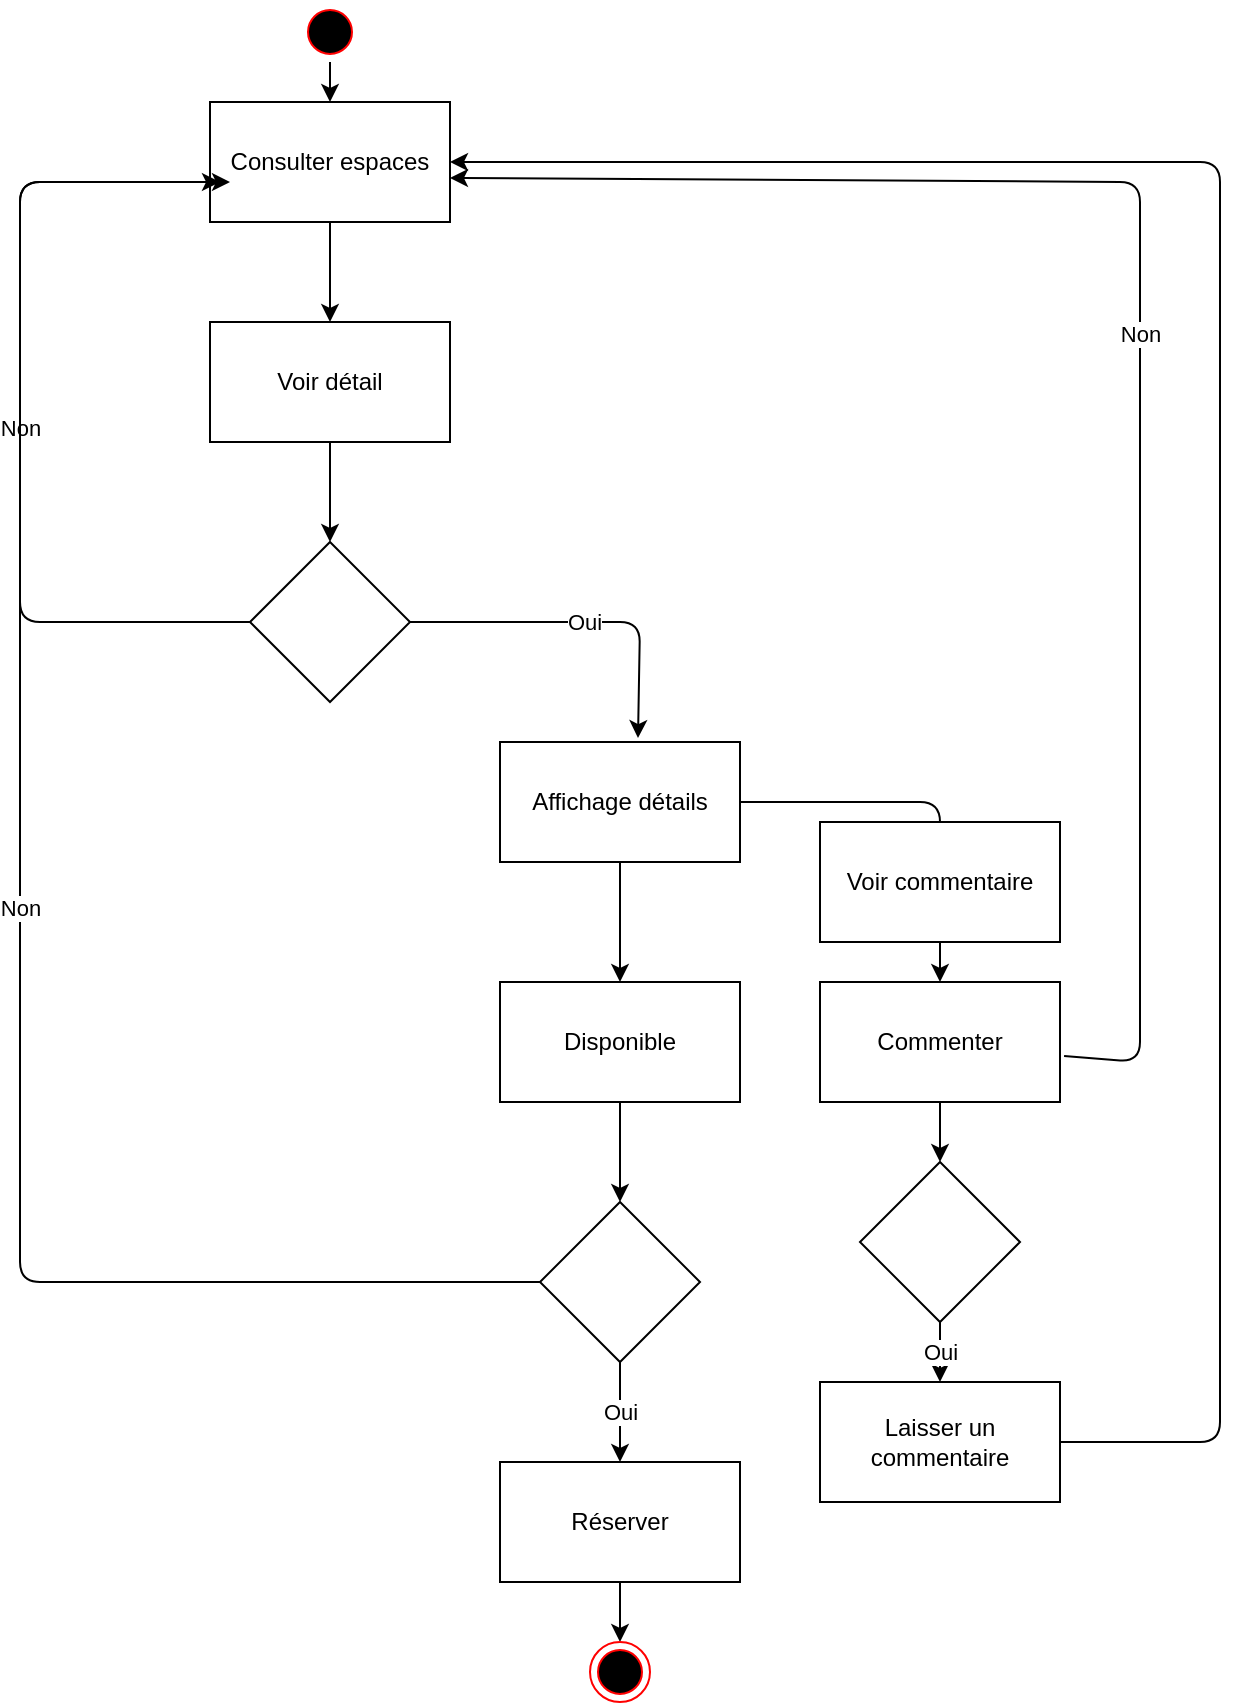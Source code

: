 <mxfile>
    <diagram id="8J0EQckD0JHsColRhaYY" name="Page-1">
        <mxGraphModel dx="997" dy="937" grid="1" gridSize="10" guides="1" tooltips="1" connect="1" arrows="1" fold="1" page="1" pageScale="1" pageWidth="850" pageHeight="1100" math="0" shadow="0">
            <root>
                <mxCell id="0"/>
                <mxCell id="1" parent="0"/>
                <mxCell id="8" value="" style="edgeStyle=none;html=1;" edge="1" parent="1" source="2">
                    <mxGeometry relative="1" as="geometry">
                        <mxPoint x="395" y="190" as="targetPoint"/>
                    </mxGeometry>
                </mxCell>
                <mxCell id="2" value="Consulter espaces" style="rounded=0;whiteSpace=wrap;html=1;" vertex="1" parent="1">
                    <mxGeometry x="335" y="80" width="120" height="60" as="geometry"/>
                </mxCell>
                <mxCell id="6" value="" style="edgeStyle=none;html=1;" edge="1" parent="1" source="3" target="2">
                    <mxGeometry relative="1" as="geometry"/>
                </mxCell>
                <mxCell id="3" value="" style="ellipse;html=1;shape=startState;fillColor=#000000;strokeColor=#ff0000;" vertex="1" parent="1">
                    <mxGeometry x="380" y="30" width="30" height="30" as="geometry"/>
                </mxCell>
                <mxCell id="11" value="" style="edgeStyle=none;html=1;" edge="1" parent="1" source="9" target="10">
                    <mxGeometry relative="1" as="geometry"/>
                </mxCell>
                <mxCell id="9" value="Voir détail" style="rounded=0;whiteSpace=wrap;html=1;" vertex="1" parent="1">
                    <mxGeometry x="335" y="190" width="120" height="60" as="geometry"/>
                </mxCell>
                <mxCell id="10" value="" style="rhombus;whiteSpace=wrap;html=1;" vertex="1" parent="1">
                    <mxGeometry x="355" y="300" width="80" height="80" as="geometry"/>
                </mxCell>
                <mxCell id="17" value="" style="edgeStyle=none;html=1;" edge="1" parent="1" source="12" target="16">
                    <mxGeometry relative="1" as="geometry"/>
                </mxCell>
                <mxCell id="12" value="Affichage détails" style="rounded=0;whiteSpace=wrap;html=1;" vertex="1" parent="1">
                    <mxGeometry x="480" y="400" width="120" height="60" as="geometry"/>
                </mxCell>
                <mxCell id="14" value="Oui" style="endArrow=classic;html=1;exitX=1;exitY=0.5;exitDx=0;exitDy=0;entryX=0.575;entryY=-0.033;entryDx=0;entryDy=0;entryPerimeter=0;" edge="1" parent="1" source="10" target="12">
                    <mxGeometry width="50" height="50" relative="1" as="geometry">
                        <mxPoint x="510" y="340" as="sourcePoint"/>
                        <mxPoint x="560" y="290" as="targetPoint"/>
                        <Array as="points">
                            <mxPoint x="490" y="340"/>
                            <mxPoint x="550" y="340"/>
                        </Array>
                    </mxGeometry>
                </mxCell>
                <mxCell id="15" value="Non" style="endArrow=classic;html=1;exitX=0;exitY=0.5;exitDx=0;exitDy=0;" edge="1" parent="1" source="10">
                    <mxGeometry x="-0.023" width="50" height="50" relative="1" as="geometry">
                        <mxPoint x="445" y="350" as="sourcePoint"/>
                        <mxPoint x="340" y="120" as="targetPoint"/>
                        <Array as="points">
                            <mxPoint x="240" y="340"/>
                            <mxPoint x="240" y="120"/>
                        </Array>
                        <mxPoint as="offset"/>
                    </mxGeometry>
                </mxCell>
                <mxCell id="19" value="" style="edgeStyle=none;html=1;" edge="1" parent="1" source="16" target="18">
                    <mxGeometry relative="1" as="geometry"/>
                </mxCell>
                <mxCell id="16" value="Disponible" style="rounded=0;whiteSpace=wrap;html=1;" vertex="1" parent="1">
                    <mxGeometry x="480" y="520" width="120" height="60" as="geometry"/>
                </mxCell>
                <mxCell id="22" value="Oui" style="edgeStyle=none;html=1;" edge="1" parent="1" source="18" target="21">
                    <mxGeometry relative="1" as="geometry"/>
                </mxCell>
                <mxCell id="18" value="" style="rhombus;whiteSpace=wrap;html=1;" vertex="1" parent="1">
                    <mxGeometry x="500" y="630" width="80" height="80" as="geometry"/>
                </mxCell>
                <mxCell id="20" value="Non" style="endArrow=classic;html=1;entryX=0;entryY=0.5;entryDx=0;entryDy=0;exitX=0;exitY=0.5;exitDx=0;exitDy=0;" edge="1" parent="1" source="18">
                    <mxGeometry x="-0.023" width="50" height="50" relative="1" as="geometry">
                        <mxPoint x="280" y="580" as="sourcePoint"/>
                        <mxPoint x="345" y="120" as="targetPoint"/>
                        <Array as="points">
                            <mxPoint x="240" y="670"/>
                            <mxPoint x="240" y="350"/>
                            <mxPoint x="240" y="120"/>
                        </Array>
                        <mxPoint as="offset"/>
                    </mxGeometry>
                </mxCell>
                <mxCell id="24" value="" style="edgeStyle=none;html=1;" edge="1" parent="1" source="21" target="23">
                    <mxGeometry relative="1" as="geometry"/>
                </mxCell>
                <mxCell id="21" value="Réserver" style="rounded=0;whiteSpace=wrap;html=1;" vertex="1" parent="1">
                    <mxGeometry x="480" y="760" width="120" height="60" as="geometry"/>
                </mxCell>
                <mxCell id="23" value="" style="ellipse;html=1;shape=endState;fillColor=#000000;strokeColor=#ff0000;" vertex="1" parent="1">
                    <mxGeometry x="525" y="850" width="30" height="30" as="geometry"/>
                </mxCell>
                <mxCell id="28" value="" style="edgeStyle=none;html=1;" edge="1" parent="1" source="25" target="27">
                    <mxGeometry relative="1" as="geometry"/>
                </mxCell>
                <mxCell id="25" value="Commenter" style="rounded=0;whiteSpace=wrap;html=1;" vertex="1" parent="1">
                    <mxGeometry x="640" y="520" width="120" height="60" as="geometry"/>
                </mxCell>
                <mxCell id="26" value="" style="edgeStyle=none;html=1;exitX=1;exitY=0.5;exitDx=0;exitDy=0;entryX=0.5;entryY=0;entryDx=0;entryDy=0;" edge="1" parent="1" source="12" target="25">
                    <mxGeometry relative="1" as="geometry">
                        <mxPoint x="550" y="470" as="sourcePoint"/>
                        <mxPoint x="550" y="530" as="targetPoint"/>
                        <Array as="points">
                            <mxPoint x="700" y="430"/>
                        </Array>
                    </mxGeometry>
                </mxCell>
                <mxCell id="30" value="Oui" style="edgeStyle=none;html=1;" edge="1" parent="1" source="27" target="29">
                    <mxGeometry relative="1" as="geometry"/>
                </mxCell>
                <mxCell id="27" value="" style="rhombus;whiteSpace=wrap;html=1;" vertex="1" parent="1">
                    <mxGeometry x="660" y="610" width="80" height="80" as="geometry"/>
                </mxCell>
                <mxCell id="29" value="Laisser un commentaire" style="rounded=0;whiteSpace=wrap;html=1;" vertex="1" parent="1">
                    <mxGeometry x="640" y="720" width="120" height="60" as="geometry"/>
                </mxCell>
                <mxCell id="31" value="Non" style="endArrow=classic;html=1;entryX=1;entryY=0.633;entryDx=0;entryDy=0;exitX=1.017;exitY=0.617;exitDx=0;exitDy=0;exitPerimeter=0;entryPerimeter=0;" edge="1" parent="1" source="25" target="2">
                    <mxGeometry x="-0.023" width="50" height="50" relative="1" as="geometry">
                        <mxPoint x="510" y="680" as="sourcePoint"/>
                        <mxPoint x="355" y="130" as="targetPoint"/>
                        <Array as="points">
                            <mxPoint x="800" y="560"/>
                            <mxPoint x="800" y="360"/>
                            <mxPoint x="800" y="120"/>
                        </Array>
                        <mxPoint as="offset"/>
                    </mxGeometry>
                </mxCell>
                <mxCell id="32" value="" style="edgeStyle=none;html=1;exitX=1;exitY=0.5;exitDx=0;exitDy=0;entryX=1;entryY=0.5;entryDx=0;entryDy=0;" edge="1" parent="1" source="29" target="2">
                    <mxGeometry relative="1" as="geometry">
                        <mxPoint x="710" y="590" as="sourcePoint"/>
                        <mxPoint x="710" y="620" as="targetPoint"/>
                        <Array as="points">
                            <mxPoint x="840" y="750"/>
                            <mxPoint x="840" y="110"/>
                        </Array>
                    </mxGeometry>
                </mxCell>
                <mxCell id="34" value="Voir commentaire" style="rounded=0;whiteSpace=wrap;html=1;" vertex="1" parent="1">
                    <mxGeometry x="640" y="440" width="120" height="60" as="geometry"/>
                </mxCell>
            </root>
        </mxGraphModel>
    </diagram>
</mxfile>